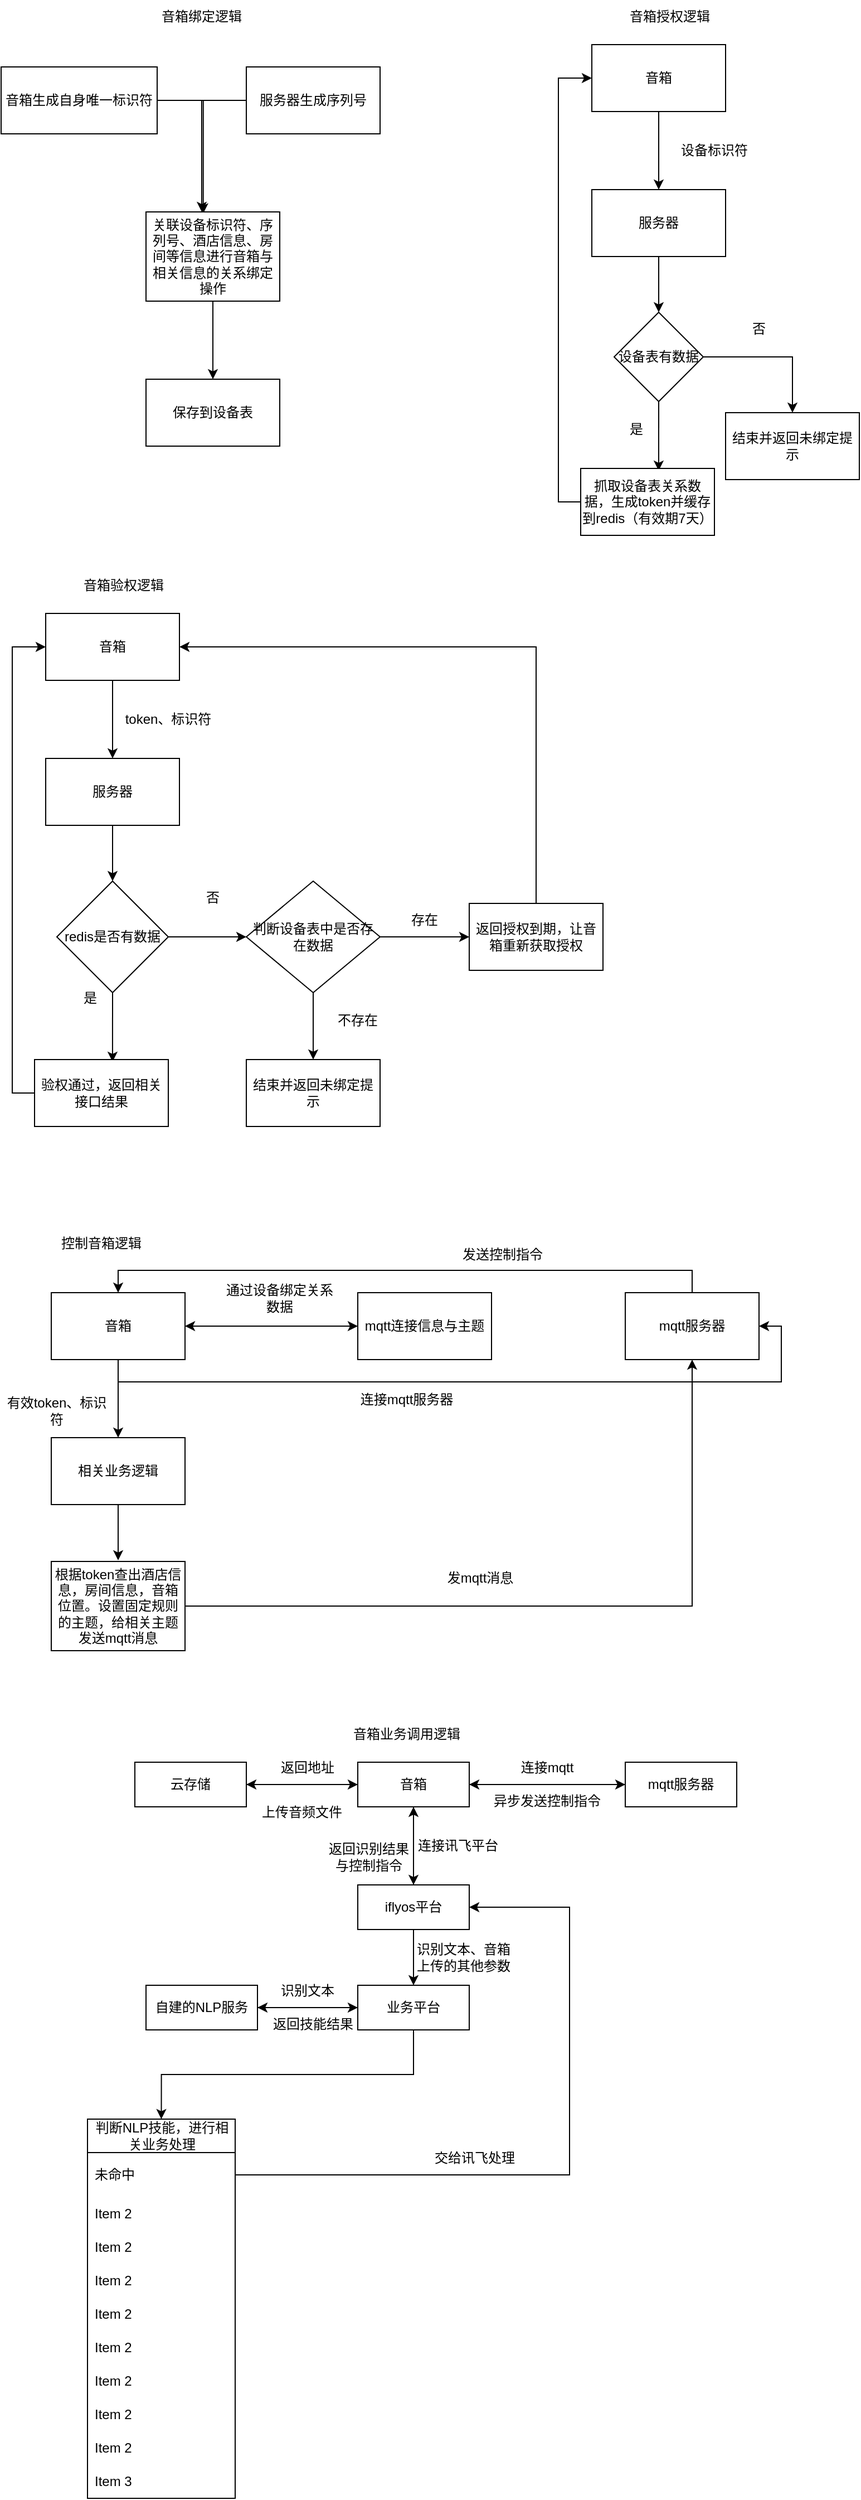 <mxfile version="21.3.2" type="github">
  <diagram name="第 1 页" id="clGc6oRm_TYFhicR0cFy">
    <mxGraphModel dx="1034" dy="438" grid="1" gridSize="10" guides="1" tooltips="1" connect="1" arrows="1" fold="1" page="1" pageScale="1" pageWidth="827" pageHeight="1169" math="0" shadow="0">
      <root>
        <mxCell id="0" />
        <mxCell id="1" parent="0" />
        <mxCell id="7qzEv4i43-7ld4pIVWmn-12" style="edgeStyle=orthogonalEdgeStyle;rounded=0;orthogonalLoop=1;jettySize=auto;html=1;exitX=1;exitY=0.5;exitDx=0;exitDy=0;entryX=0.428;entryY=0.017;entryDx=0;entryDy=0;entryPerimeter=0;" edge="1" parent="1" source="7qzEv4i43-7ld4pIVWmn-1" target="7qzEv4i43-7ld4pIVWmn-6">
          <mxGeometry relative="1" as="geometry" />
        </mxCell>
        <mxCell id="7qzEv4i43-7ld4pIVWmn-1" value="音箱生成自身唯一标识符" style="rounded=0;whiteSpace=wrap;html=1;" vertex="1" parent="1">
          <mxGeometry x="50" y="110" width="140" height="60" as="geometry" />
        </mxCell>
        <mxCell id="7qzEv4i43-7ld4pIVWmn-2" value="音箱绑定逻辑" style="text;html=1;strokeColor=none;fillColor=none;align=center;verticalAlign=middle;whiteSpace=wrap;rounded=0;" vertex="1" parent="1">
          <mxGeometry x="180" y="50" width="100" height="30" as="geometry" />
        </mxCell>
        <mxCell id="7qzEv4i43-7ld4pIVWmn-13" style="edgeStyle=orthogonalEdgeStyle;rounded=0;orthogonalLoop=1;jettySize=auto;html=1;exitX=0;exitY=0.5;exitDx=0;exitDy=0;entryX=0.417;entryY=0;entryDx=0;entryDy=0;entryPerimeter=0;" edge="1" parent="1" source="7qzEv4i43-7ld4pIVWmn-5" target="7qzEv4i43-7ld4pIVWmn-6">
          <mxGeometry relative="1" as="geometry" />
        </mxCell>
        <mxCell id="7qzEv4i43-7ld4pIVWmn-5" value="服务器生成序列号" style="rounded=0;whiteSpace=wrap;html=1;" vertex="1" parent="1">
          <mxGeometry x="270" y="110" width="120" height="60" as="geometry" />
        </mxCell>
        <mxCell id="7qzEv4i43-7ld4pIVWmn-26" style="edgeStyle=orthogonalEdgeStyle;rounded=0;orthogonalLoop=1;jettySize=auto;html=1;exitX=0.5;exitY=1;exitDx=0;exitDy=0;entryX=0.5;entryY=0;entryDx=0;entryDy=0;" edge="1" parent="1" source="7qzEv4i43-7ld4pIVWmn-6" target="7qzEv4i43-7ld4pIVWmn-25">
          <mxGeometry relative="1" as="geometry" />
        </mxCell>
        <mxCell id="7qzEv4i43-7ld4pIVWmn-6" value="关联设备标识符、序列号、酒店信息、房间等信息进行音箱与相关信息的关系绑定操作" style="rounded=0;whiteSpace=wrap;html=1;" vertex="1" parent="1">
          <mxGeometry x="180" y="240" width="120" height="80" as="geometry" />
        </mxCell>
        <mxCell id="7qzEv4i43-7ld4pIVWmn-16" value="音箱授权逻辑" style="text;html=1;strokeColor=none;fillColor=none;align=center;verticalAlign=middle;whiteSpace=wrap;rounded=0;" vertex="1" parent="1">
          <mxGeometry x="600" y="50" width="100" height="30" as="geometry" />
        </mxCell>
        <mxCell id="7qzEv4i43-7ld4pIVWmn-22" style="edgeStyle=orthogonalEdgeStyle;rounded=0;orthogonalLoop=1;jettySize=auto;html=1;exitX=0.5;exitY=1;exitDx=0;exitDy=0;entryX=0.5;entryY=0;entryDx=0;entryDy=0;" edge="1" parent="1" source="7qzEv4i43-7ld4pIVWmn-20" target="7qzEv4i43-7ld4pIVWmn-21">
          <mxGeometry relative="1" as="geometry" />
        </mxCell>
        <mxCell id="7qzEv4i43-7ld4pIVWmn-20" value="音箱" style="rounded=0;whiteSpace=wrap;html=1;" vertex="1" parent="1">
          <mxGeometry x="580" y="90" width="120" height="60" as="geometry" />
        </mxCell>
        <mxCell id="7qzEv4i43-7ld4pIVWmn-27" style="edgeStyle=orthogonalEdgeStyle;rounded=0;orthogonalLoop=1;jettySize=auto;html=1;exitX=0.5;exitY=1;exitDx=0;exitDy=0;entryX=0.5;entryY=0;entryDx=0;entryDy=0;" edge="1" parent="1" source="7qzEv4i43-7ld4pIVWmn-21" target="7qzEv4i43-7ld4pIVWmn-24">
          <mxGeometry relative="1" as="geometry" />
        </mxCell>
        <mxCell id="7qzEv4i43-7ld4pIVWmn-21" value="服务器" style="rounded=0;whiteSpace=wrap;html=1;" vertex="1" parent="1">
          <mxGeometry x="580" y="220" width="120" height="60" as="geometry" />
        </mxCell>
        <mxCell id="7qzEv4i43-7ld4pIVWmn-23" value="设备标识符" style="text;html=1;strokeColor=none;fillColor=none;align=center;verticalAlign=middle;whiteSpace=wrap;rounded=0;" vertex="1" parent="1">
          <mxGeometry x="640" y="170" width="100" height="30" as="geometry" />
        </mxCell>
        <mxCell id="7qzEv4i43-7ld4pIVWmn-30" style="edgeStyle=orthogonalEdgeStyle;rounded=0;orthogonalLoop=1;jettySize=auto;html=1;exitX=1;exitY=0.5;exitDx=0;exitDy=0;entryX=0.5;entryY=0;entryDx=0;entryDy=0;" edge="1" parent="1" source="7qzEv4i43-7ld4pIVWmn-24" target="7qzEv4i43-7ld4pIVWmn-29">
          <mxGeometry relative="1" as="geometry" />
        </mxCell>
        <mxCell id="7qzEv4i43-7ld4pIVWmn-35" style="edgeStyle=orthogonalEdgeStyle;rounded=0;orthogonalLoop=1;jettySize=auto;html=1;exitX=0.5;exitY=1;exitDx=0;exitDy=0;entryX=0.583;entryY=0.033;entryDx=0;entryDy=0;entryPerimeter=0;" edge="1" parent="1" source="7qzEv4i43-7ld4pIVWmn-24" target="7qzEv4i43-7ld4pIVWmn-33">
          <mxGeometry relative="1" as="geometry" />
        </mxCell>
        <mxCell id="7qzEv4i43-7ld4pIVWmn-24" value="设备表有数据" style="rhombus;whiteSpace=wrap;html=1;" vertex="1" parent="1">
          <mxGeometry x="600" y="330" width="80" height="80" as="geometry" />
        </mxCell>
        <mxCell id="7qzEv4i43-7ld4pIVWmn-25" value="保存到设备表" style="rounded=0;whiteSpace=wrap;html=1;" vertex="1" parent="1">
          <mxGeometry x="180" y="390" width="120" height="60" as="geometry" />
        </mxCell>
        <mxCell id="7qzEv4i43-7ld4pIVWmn-29" value="结束并返回未绑定提示" style="rounded=0;whiteSpace=wrap;html=1;" vertex="1" parent="1">
          <mxGeometry x="700" y="420" width="120" height="60" as="geometry" />
        </mxCell>
        <mxCell id="7qzEv4i43-7ld4pIVWmn-32" value="否" style="text;html=1;strokeColor=none;fillColor=none;align=center;verticalAlign=middle;whiteSpace=wrap;rounded=0;" vertex="1" parent="1">
          <mxGeometry x="680" y="330" width="100" height="30" as="geometry" />
        </mxCell>
        <mxCell id="7qzEv4i43-7ld4pIVWmn-34" style="edgeStyle=orthogonalEdgeStyle;rounded=0;orthogonalLoop=1;jettySize=auto;html=1;exitX=0;exitY=0.5;exitDx=0;exitDy=0;entryX=0;entryY=0.5;entryDx=0;entryDy=0;" edge="1" parent="1" source="7qzEv4i43-7ld4pIVWmn-33" target="7qzEv4i43-7ld4pIVWmn-20">
          <mxGeometry relative="1" as="geometry" />
        </mxCell>
        <mxCell id="7qzEv4i43-7ld4pIVWmn-33" value="抓取设备表关系数据，生成token并缓存到redis（有效期7天）" style="rounded=0;whiteSpace=wrap;html=1;" vertex="1" parent="1">
          <mxGeometry x="570" y="470" width="120" height="60" as="geometry" />
        </mxCell>
        <mxCell id="7qzEv4i43-7ld4pIVWmn-36" value="是" style="text;html=1;strokeColor=none;fillColor=none;align=center;verticalAlign=middle;whiteSpace=wrap;rounded=0;" vertex="1" parent="1">
          <mxGeometry x="570" y="420" width="100" height="30" as="geometry" />
        </mxCell>
        <mxCell id="7qzEv4i43-7ld4pIVWmn-37" value="音箱验权逻辑" style="text;html=1;strokeColor=none;fillColor=none;align=center;verticalAlign=middle;whiteSpace=wrap;rounded=0;" vertex="1" parent="1">
          <mxGeometry x="110" y="560" width="100" height="30" as="geometry" />
        </mxCell>
        <mxCell id="7qzEv4i43-7ld4pIVWmn-38" style="edgeStyle=orthogonalEdgeStyle;rounded=0;orthogonalLoop=1;jettySize=auto;html=1;exitX=0.5;exitY=1;exitDx=0;exitDy=0;entryX=0.5;entryY=0;entryDx=0;entryDy=0;" edge="1" parent="1" source="7qzEv4i43-7ld4pIVWmn-39" target="7qzEv4i43-7ld4pIVWmn-41">
          <mxGeometry relative="1" as="geometry" />
        </mxCell>
        <mxCell id="7qzEv4i43-7ld4pIVWmn-39" value="音箱" style="rounded=0;whiteSpace=wrap;html=1;" vertex="1" parent="1">
          <mxGeometry x="90" y="600" width="120" height="60" as="geometry" />
        </mxCell>
        <mxCell id="7qzEv4i43-7ld4pIVWmn-40" style="edgeStyle=orthogonalEdgeStyle;rounded=0;orthogonalLoop=1;jettySize=auto;html=1;exitX=0.5;exitY=1;exitDx=0;exitDy=0;entryX=0.5;entryY=0;entryDx=0;entryDy=0;" edge="1" parent="1" source="7qzEv4i43-7ld4pIVWmn-41" target="7qzEv4i43-7ld4pIVWmn-45">
          <mxGeometry relative="1" as="geometry" />
        </mxCell>
        <mxCell id="7qzEv4i43-7ld4pIVWmn-41" value="服务器" style="rounded=0;whiteSpace=wrap;html=1;" vertex="1" parent="1">
          <mxGeometry x="90" y="730" width="120" height="60" as="geometry" />
        </mxCell>
        <mxCell id="7qzEv4i43-7ld4pIVWmn-42" value="token、标识符" style="text;html=1;strokeColor=none;fillColor=none;align=center;verticalAlign=middle;whiteSpace=wrap;rounded=0;" vertex="1" parent="1">
          <mxGeometry x="150" y="680" width="100" height="30" as="geometry" />
        </mxCell>
        <mxCell id="7qzEv4i43-7ld4pIVWmn-44" style="edgeStyle=orthogonalEdgeStyle;rounded=0;orthogonalLoop=1;jettySize=auto;html=1;exitX=0.5;exitY=1;exitDx=0;exitDy=0;entryX=0.583;entryY=0.033;entryDx=0;entryDy=0;entryPerimeter=0;" edge="1" parent="1" source="7qzEv4i43-7ld4pIVWmn-45" target="7qzEv4i43-7ld4pIVWmn-49">
          <mxGeometry relative="1" as="geometry" />
        </mxCell>
        <mxCell id="7qzEv4i43-7ld4pIVWmn-52" style="edgeStyle=orthogonalEdgeStyle;rounded=0;orthogonalLoop=1;jettySize=auto;html=1;exitX=1;exitY=0.5;exitDx=0;exitDy=0;entryX=0;entryY=0.5;entryDx=0;entryDy=0;" edge="1" parent="1" source="7qzEv4i43-7ld4pIVWmn-45" target="7qzEv4i43-7ld4pIVWmn-51">
          <mxGeometry relative="1" as="geometry" />
        </mxCell>
        <mxCell id="7qzEv4i43-7ld4pIVWmn-45" value="redis是否有数据" style="rhombus;whiteSpace=wrap;html=1;" vertex="1" parent="1">
          <mxGeometry x="100" y="840" width="100" height="100" as="geometry" />
        </mxCell>
        <mxCell id="7qzEv4i43-7ld4pIVWmn-47" value="否" style="text;html=1;strokeColor=none;fillColor=none;align=center;verticalAlign=middle;whiteSpace=wrap;rounded=0;" vertex="1" parent="1">
          <mxGeometry x="190" y="840" width="100" height="30" as="geometry" />
        </mxCell>
        <mxCell id="7qzEv4i43-7ld4pIVWmn-48" style="edgeStyle=orthogonalEdgeStyle;rounded=0;orthogonalLoop=1;jettySize=auto;html=1;exitX=0;exitY=0.5;exitDx=0;exitDy=0;entryX=0;entryY=0.5;entryDx=0;entryDy=0;" edge="1" parent="1" source="7qzEv4i43-7ld4pIVWmn-49" target="7qzEv4i43-7ld4pIVWmn-39">
          <mxGeometry relative="1" as="geometry" />
        </mxCell>
        <mxCell id="7qzEv4i43-7ld4pIVWmn-49" value="验权通过，返回相关接口结果" style="rounded=0;whiteSpace=wrap;html=1;" vertex="1" parent="1">
          <mxGeometry x="80" y="1000" width="120" height="60" as="geometry" />
        </mxCell>
        <mxCell id="7qzEv4i43-7ld4pIVWmn-50" value="是" style="text;html=1;strokeColor=none;fillColor=none;align=center;verticalAlign=middle;whiteSpace=wrap;rounded=0;" vertex="1" parent="1">
          <mxGeometry x="80" y="930" width="100" height="30" as="geometry" />
        </mxCell>
        <mxCell id="7qzEv4i43-7ld4pIVWmn-54" style="edgeStyle=orthogonalEdgeStyle;rounded=0;orthogonalLoop=1;jettySize=auto;html=1;exitX=1;exitY=0.5;exitDx=0;exitDy=0;entryX=0;entryY=0.5;entryDx=0;entryDy=0;" edge="1" parent="1" source="7qzEv4i43-7ld4pIVWmn-51" target="7qzEv4i43-7ld4pIVWmn-53">
          <mxGeometry relative="1" as="geometry" />
        </mxCell>
        <mxCell id="7qzEv4i43-7ld4pIVWmn-61" style="edgeStyle=orthogonalEdgeStyle;rounded=0;orthogonalLoop=1;jettySize=auto;html=1;exitX=0.5;exitY=1;exitDx=0;exitDy=0;" edge="1" parent="1" source="7qzEv4i43-7ld4pIVWmn-51" target="7qzEv4i43-7ld4pIVWmn-60">
          <mxGeometry relative="1" as="geometry" />
        </mxCell>
        <mxCell id="7qzEv4i43-7ld4pIVWmn-51" value="判断设备表中是否存在数据" style="rhombus;whiteSpace=wrap;html=1;" vertex="1" parent="1">
          <mxGeometry x="270" y="840" width="120" height="100" as="geometry" />
        </mxCell>
        <mxCell id="7qzEv4i43-7ld4pIVWmn-58" style="edgeStyle=orthogonalEdgeStyle;rounded=0;orthogonalLoop=1;jettySize=auto;html=1;exitX=0.5;exitY=0;exitDx=0;exitDy=0;entryX=1;entryY=0.5;entryDx=0;entryDy=0;" edge="1" parent="1" source="7qzEv4i43-7ld4pIVWmn-53" target="7qzEv4i43-7ld4pIVWmn-39">
          <mxGeometry relative="1" as="geometry" />
        </mxCell>
        <mxCell id="7qzEv4i43-7ld4pIVWmn-53" value="返回授权到期，让音箱重新获取授权" style="rounded=0;whiteSpace=wrap;html=1;" vertex="1" parent="1">
          <mxGeometry x="470" y="860" width="120" height="60" as="geometry" />
        </mxCell>
        <mxCell id="7qzEv4i43-7ld4pIVWmn-55" value="存在" style="text;html=1;strokeColor=none;fillColor=none;align=center;verticalAlign=middle;whiteSpace=wrap;rounded=0;" vertex="1" parent="1">
          <mxGeometry x="380" y="860" width="100" height="30" as="geometry" />
        </mxCell>
        <mxCell id="7qzEv4i43-7ld4pIVWmn-60" value="结束并返回未绑定提示" style="rounded=0;whiteSpace=wrap;html=1;" vertex="1" parent="1">
          <mxGeometry x="270" y="1000" width="120" height="60" as="geometry" />
        </mxCell>
        <mxCell id="7qzEv4i43-7ld4pIVWmn-62" value="不存在" style="text;html=1;strokeColor=none;fillColor=none;align=center;verticalAlign=middle;whiteSpace=wrap;rounded=0;" vertex="1" parent="1">
          <mxGeometry x="320" y="950" width="100" height="30" as="geometry" />
        </mxCell>
        <mxCell id="7qzEv4i43-7ld4pIVWmn-63" value="控制音箱逻辑" style="text;html=1;strokeColor=none;fillColor=none;align=center;verticalAlign=middle;whiteSpace=wrap;rounded=0;" vertex="1" parent="1">
          <mxGeometry x="50" y="1150" width="180" height="30" as="geometry" />
        </mxCell>
        <mxCell id="7qzEv4i43-7ld4pIVWmn-64" style="edgeStyle=orthogonalEdgeStyle;rounded=0;orthogonalLoop=1;jettySize=auto;html=1;exitX=0.5;exitY=1;exitDx=0;exitDy=0;entryX=0.5;entryY=0;entryDx=0;entryDy=0;" edge="1" parent="1" source="7qzEv4i43-7ld4pIVWmn-65" target="7qzEv4i43-7ld4pIVWmn-67">
          <mxGeometry relative="1" as="geometry" />
        </mxCell>
        <mxCell id="7qzEv4i43-7ld4pIVWmn-85" style="edgeStyle=orthogonalEdgeStyle;rounded=0;orthogonalLoop=1;jettySize=auto;html=1;exitX=1;exitY=0.5;exitDx=0;exitDy=0;entryX=0;entryY=0.5;entryDx=0;entryDy=0;" edge="1" parent="1" source="7qzEv4i43-7ld4pIVWmn-65" target="7qzEv4i43-7ld4pIVWmn-84">
          <mxGeometry relative="1" as="geometry" />
        </mxCell>
        <mxCell id="7qzEv4i43-7ld4pIVWmn-95" style="edgeStyle=orthogonalEdgeStyle;rounded=0;orthogonalLoop=1;jettySize=auto;html=1;exitX=0.5;exitY=1;exitDx=0;exitDy=0;entryX=1;entryY=0.5;entryDx=0;entryDy=0;" edge="1" parent="1" source="7qzEv4i43-7ld4pIVWmn-65" target="7qzEv4i43-7ld4pIVWmn-88">
          <mxGeometry relative="1" as="geometry" />
        </mxCell>
        <mxCell id="7qzEv4i43-7ld4pIVWmn-65" value="音箱" style="rounded=0;whiteSpace=wrap;html=1;" vertex="1" parent="1">
          <mxGeometry x="95" y="1209" width="120" height="60" as="geometry" />
        </mxCell>
        <mxCell id="7qzEv4i43-7ld4pIVWmn-66" style="edgeStyle=orthogonalEdgeStyle;rounded=0;orthogonalLoop=1;jettySize=auto;html=1;exitX=0.5;exitY=1;exitDx=0;exitDy=0;entryX=0.5;entryY=0;entryDx=0;entryDy=0;" edge="1" parent="1" source="7qzEv4i43-7ld4pIVWmn-67">
          <mxGeometry relative="1" as="geometry">
            <mxPoint x="155" y="1449" as="targetPoint" />
          </mxGeometry>
        </mxCell>
        <mxCell id="7qzEv4i43-7ld4pIVWmn-67" value="相关业务逻辑" style="rounded=0;whiteSpace=wrap;html=1;" vertex="1" parent="1">
          <mxGeometry x="95" y="1339" width="120" height="60" as="geometry" />
        </mxCell>
        <mxCell id="7qzEv4i43-7ld4pIVWmn-68" value="有效token、标识符" style="text;html=1;strokeColor=none;fillColor=none;align=center;verticalAlign=middle;whiteSpace=wrap;rounded=0;" vertex="1" parent="1">
          <mxGeometry x="50" y="1300" width="100" height="30" as="geometry" />
        </mxCell>
        <mxCell id="7qzEv4i43-7ld4pIVWmn-86" style="edgeStyle=orthogonalEdgeStyle;rounded=0;orthogonalLoop=1;jettySize=auto;html=1;exitX=0;exitY=0.5;exitDx=0;exitDy=0;entryX=1;entryY=0.5;entryDx=0;entryDy=0;" edge="1" parent="1" source="7qzEv4i43-7ld4pIVWmn-84" target="7qzEv4i43-7ld4pIVWmn-65">
          <mxGeometry relative="1" as="geometry" />
        </mxCell>
        <mxCell id="7qzEv4i43-7ld4pIVWmn-84" value="mqtt连接信息与主题" style="rounded=0;whiteSpace=wrap;html=1;" vertex="1" parent="1">
          <mxGeometry x="370" y="1209" width="120" height="60" as="geometry" />
        </mxCell>
        <mxCell id="7qzEv4i43-7ld4pIVWmn-87" value="通过设备绑定关系数据" style="text;html=1;strokeColor=none;fillColor=none;align=center;verticalAlign=middle;whiteSpace=wrap;rounded=0;" vertex="1" parent="1">
          <mxGeometry x="250" y="1199" width="100" height="30" as="geometry" />
        </mxCell>
        <mxCell id="7qzEv4i43-7ld4pIVWmn-92" style="edgeStyle=orthogonalEdgeStyle;rounded=0;orthogonalLoop=1;jettySize=auto;html=1;exitX=0.5;exitY=0;exitDx=0;exitDy=0;entryX=0.5;entryY=0;entryDx=0;entryDy=0;" edge="1" parent="1" source="7qzEv4i43-7ld4pIVWmn-88" target="7qzEv4i43-7ld4pIVWmn-65">
          <mxGeometry relative="1" as="geometry" />
        </mxCell>
        <mxCell id="7qzEv4i43-7ld4pIVWmn-88" value="mqtt服务器" style="rounded=0;whiteSpace=wrap;html=1;" vertex="1" parent="1">
          <mxGeometry x="610" y="1209" width="120" height="60" as="geometry" />
        </mxCell>
        <mxCell id="7qzEv4i43-7ld4pIVWmn-90" style="edgeStyle=orthogonalEdgeStyle;rounded=0;orthogonalLoop=1;jettySize=auto;html=1;exitX=1;exitY=0.5;exitDx=0;exitDy=0;entryX=0.5;entryY=1;entryDx=0;entryDy=0;" edge="1" parent="1" source="7qzEv4i43-7ld4pIVWmn-89" target="7qzEv4i43-7ld4pIVWmn-88">
          <mxGeometry relative="1" as="geometry" />
        </mxCell>
        <mxCell id="7qzEv4i43-7ld4pIVWmn-89" value="根据token查出酒店信息，房间信息，音箱位置。设置固定规则的主题，给相关主题发送mqtt消息" style="rounded=0;whiteSpace=wrap;html=1;" vertex="1" parent="1">
          <mxGeometry x="95" y="1450" width="120" height="80" as="geometry" />
        </mxCell>
        <mxCell id="7qzEv4i43-7ld4pIVWmn-91" value="发mqtt消息" style="text;html=1;strokeColor=none;fillColor=none;align=center;verticalAlign=middle;whiteSpace=wrap;rounded=0;" vertex="1" parent="1">
          <mxGeometry x="430" y="1450" width="100" height="30" as="geometry" />
        </mxCell>
        <mxCell id="7qzEv4i43-7ld4pIVWmn-94" value="发送控制指令" style="text;html=1;strokeColor=none;fillColor=none;align=center;verticalAlign=middle;whiteSpace=wrap;rounded=0;" vertex="1" parent="1">
          <mxGeometry x="410" y="1160" width="180" height="30" as="geometry" />
        </mxCell>
        <mxCell id="7qzEv4i43-7ld4pIVWmn-96" value="连接mqtt服务器" style="text;html=1;strokeColor=none;fillColor=none;align=center;verticalAlign=middle;whiteSpace=wrap;rounded=0;" vertex="1" parent="1">
          <mxGeometry x="324" y="1290" width="180" height="30" as="geometry" />
        </mxCell>
        <mxCell id="7qzEv4i43-7ld4pIVWmn-97" value="音箱业务调用逻辑" style="text;html=1;strokeColor=none;fillColor=none;align=center;verticalAlign=middle;whiteSpace=wrap;rounded=0;" vertex="1" parent="1">
          <mxGeometry x="324" y="1590" width="180" height="30" as="geometry" />
        </mxCell>
        <mxCell id="7qzEv4i43-7ld4pIVWmn-110" style="edgeStyle=orthogonalEdgeStyle;rounded=0;orthogonalLoop=1;jettySize=auto;html=1;exitX=0;exitY=0.5;exitDx=0;exitDy=0;" edge="1" parent="1" source="7qzEv4i43-7ld4pIVWmn-98" target="7qzEv4i43-7ld4pIVWmn-103">
          <mxGeometry relative="1" as="geometry" />
        </mxCell>
        <mxCell id="7qzEv4i43-7ld4pIVWmn-116" style="edgeStyle=orthogonalEdgeStyle;rounded=0;orthogonalLoop=1;jettySize=auto;html=1;entryX=0.5;entryY=0;entryDx=0;entryDy=0;" edge="1" parent="1" source="7qzEv4i43-7ld4pIVWmn-98" target="7qzEv4i43-7ld4pIVWmn-101">
          <mxGeometry relative="1" as="geometry" />
        </mxCell>
        <mxCell id="7qzEv4i43-7ld4pIVWmn-139" style="edgeStyle=orthogonalEdgeStyle;rounded=0;orthogonalLoop=1;jettySize=auto;html=1;exitX=1;exitY=0.5;exitDx=0;exitDy=0;" edge="1" parent="1" source="7qzEv4i43-7ld4pIVWmn-98" target="7qzEv4i43-7ld4pIVWmn-138">
          <mxGeometry relative="1" as="geometry" />
        </mxCell>
        <mxCell id="7qzEv4i43-7ld4pIVWmn-98" value="音箱" style="rounded=0;whiteSpace=wrap;html=1;" vertex="1" parent="1">
          <mxGeometry x="370" y="1630" width="100" height="40" as="geometry" />
        </mxCell>
        <mxCell id="7qzEv4i43-7ld4pIVWmn-121" style="edgeStyle=orthogonalEdgeStyle;rounded=0;orthogonalLoop=1;jettySize=auto;html=1;exitX=0.5;exitY=1;exitDx=0;exitDy=0;entryX=0.5;entryY=0;entryDx=0;entryDy=0;" edge="1" parent="1" source="7qzEv4i43-7ld4pIVWmn-101" target="7qzEv4i43-7ld4pIVWmn-120">
          <mxGeometry relative="1" as="geometry" />
        </mxCell>
        <mxCell id="7qzEv4i43-7ld4pIVWmn-162" style="edgeStyle=orthogonalEdgeStyle;rounded=0;orthogonalLoop=1;jettySize=auto;html=1;exitX=0.5;exitY=0;exitDx=0;exitDy=0;entryX=0.5;entryY=1;entryDx=0;entryDy=0;" edge="1" parent="1" source="7qzEv4i43-7ld4pIVWmn-101" target="7qzEv4i43-7ld4pIVWmn-98">
          <mxGeometry relative="1" as="geometry" />
        </mxCell>
        <mxCell id="7qzEv4i43-7ld4pIVWmn-101" value="iflyos平台" style="rounded=0;whiteSpace=wrap;html=1;" vertex="1" parent="1">
          <mxGeometry x="370" y="1740" width="100" height="40" as="geometry" />
        </mxCell>
        <mxCell id="7qzEv4i43-7ld4pIVWmn-113" style="edgeStyle=orthogonalEdgeStyle;rounded=0;orthogonalLoop=1;jettySize=auto;html=1;exitX=1;exitY=0.5;exitDx=0;exitDy=0;" edge="1" parent="1" source="7qzEv4i43-7ld4pIVWmn-103" target="7qzEv4i43-7ld4pIVWmn-98">
          <mxGeometry relative="1" as="geometry" />
        </mxCell>
        <mxCell id="7qzEv4i43-7ld4pIVWmn-103" value="云存储" style="rounded=0;whiteSpace=wrap;html=1;" vertex="1" parent="1">
          <mxGeometry x="170" y="1630" width="100" height="40" as="geometry" />
        </mxCell>
        <mxCell id="7qzEv4i43-7ld4pIVWmn-104" value="连接讯飞平台" style="text;html=1;strokeColor=none;fillColor=none;align=center;verticalAlign=middle;whiteSpace=wrap;rounded=0;" vertex="1" parent="1">
          <mxGeometry x="420" y="1690" width="80" height="30" as="geometry" />
        </mxCell>
        <mxCell id="7qzEv4i43-7ld4pIVWmn-111" value="上传音频文件" style="text;html=1;strokeColor=none;fillColor=none;align=center;verticalAlign=middle;whiteSpace=wrap;rounded=0;" vertex="1" parent="1">
          <mxGeometry x="270" y="1660" width="100" height="30" as="geometry" />
        </mxCell>
        <mxCell id="7qzEv4i43-7ld4pIVWmn-114" value="返回地址" style="text;html=1;strokeColor=none;fillColor=none;align=center;verticalAlign=middle;whiteSpace=wrap;rounded=0;" vertex="1" parent="1">
          <mxGeometry x="280" y="1620" width="90" height="30" as="geometry" />
        </mxCell>
        <mxCell id="7qzEv4i43-7ld4pIVWmn-119" value="识别文本、音箱上传的其他参数" style="text;html=1;strokeColor=none;fillColor=none;align=center;verticalAlign=middle;whiteSpace=wrap;rounded=0;" vertex="1" parent="1">
          <mxGeometry x="420" y="1790" width="90" height="30" as="geometry" />
        </mxCell>
        <mxCell id="7qzEv4i43-7ld4pIVWmn-123" style="edgeStyle=orthogonalEdgeStyle;rounded=0;orthogonalLoop=1;jettySize=auto;html=1;exitX=0;exitY=0.5;exitDx=0;exitDy=0;entryX=1;entryY=0.5;entryDx=0;entryDy=0;" edge="1" parent="1" source="7qzEv4i43-7ld4pIVWmn-120" target="7qzEv4i43-7ld4pIVWmn-122">
          <mxGeometry relative="1" as="geometry" />
        </mxCell>
        <mxCell id="7qzEv4i43-7ld4pIVWmn-150" style="edgeStyle=orthogonalEdgeStyle;rounded=0;orthogonalLoop=1;jettySize=auto;html=1;exitX=0.5;exitY=1;exitDx=0;exitDy=0;entryX=0.5;entryY=0;entryDx=0;entryDy=0;" edge="1" parent="1" source="7qzEv4i43-7ld4pIVWmn-120" target="7qzEv4i43-7ld4pIVWmn-130">
          <mxGeometry relative="1" as="geometry" />
        </mxCell>
        <mxCell id="7qzEv4i43-7ld4pIVWmn-120" value="业务平台" style="rounded=0;whiteSpace=wrap;html=1;" vertex="1" parent="1">
          <mxGeometry x="370" y="1830" width="100" height="40" as="geometry" />
        </mxCell>
        <mxCell id="7qzEv4i43-7ld4pIVWmn-124" style="edgeStyle=orthogonalEdgeStyle;rounded=0;orthogonalLoop=1;jettySize=auto;html=1;exitX=1;exitY=0.5;exitDx=0;exitDy=0;entryX=0;entryY=0.5;entryDx=0;entryDy=0;" edge="1" parent="1" source="7qzEv4i43-7ld4pIVWmn-122" target="7qzEv4i43-7ld4pIVWmn-120">
          <mxGeometry relative="1" as="geometry" />
        </mxCell>
        <mxCell id="7qzEv4i43-7ld4pIVWmn-122" value="自建的NLP服务" style="rounded=0;whiteSpace=wrap;html=1;" vertex="1" parent="1">
          <mxGeometry x="180" y="1830" width="100" height="40" as="geometry" />
        </mxCell>
        <mxCell id="7qzEv4i43-7ld4pIVWmn-125" value="识别文本" style="text;html=1;strokeColor=none;fillColor=none;align=center;verticalAlign=middle;whiteSpace=wrap;rounded=0;" vertex="1" parent="1">
          <mxGeometry x="285" y="1820" width="80" height="30" as="geometry" />
        </mxCell>
        <mxCell id="7qzEv4i43-7ld4pIVWmn-126" value="返回技能结果" style="text;html=1;strokeColor=none;fillColor=none;align=center;verticalAlign=middle;whiteSpace=wrap;rounded=0;" vertex="1" parent="1">
          <mxGeometry x="290" y="1850" width="80" height="30" as="geometry" />
        </mxCell>
        <mxCell id="7qzEv4i43-7ld4pIVWmn-130" value="判断NLP技能，进行相关业务处理" style="swimlane;fontStyle=0;childLayout=stackLayout;horizontal=1;startSize=30;horizontalStack=0;resizeParent=1;resizeParentMax=0;resizeLast=0;collapsible=1;marginBottom=0;whiteSpace=wrap;html=1;" vertex="1" parent="1">
          <mxGeometry x="127.5" y="1950" width="132.5" height="340" as="geometry">
            <mxRectangle x="240" y="1930" width="60" height="30" as="alternateBounds" />
          </mxGeometry>
        </mxCell>
        <mxCell id="7qzEv4i43-7ld4pIVWmn-131" value="未命中" style="text;strokeColor=none;fillColor=none;align=left;verticalAlign=middle;spacingLeft=4;spacingRight=4;overflow=hidden;points=[[0,0.5],[1,0.5]];portConstraint=eastwest;rotatable=0;whiteSpace=wrap;html=1;" vertex="1" parent="7qzEv4i43-7ld4pIVWmn-130">
          <mxGeometry y="30" width="132.5" height="40" as="geometry" />
        </mxCell>
        <mxCell id="7qzEv4i43-7ld4pIVWmn-156" value="Item 2" style="text;strokeColor=none;fillColor=none;align=left;verticalAlign=middle;spacingLeft=4;spacingRight=4;overflow=hidden;points=[[0,0.5],[1,0.5]];portConstraint=eastwest;rotatable=0;whiteSpace=wrap;html=1;" vertex="1" parent="7qzEv4i43-7ld4pIVWmn-130">
          <mxGeometry y="70" width="132.5" height="30" as="geometry" />
        </mxCell>
        <mxCell id="7qzEv4i43-7ld4pIVWmn-155" value="Item 2" style="text;strokeColor=none;fillColor=none;align=left;verticalAlign=middle;spacingLeft=4;spacingRight=4;overflow=hidden;points=[[0,0.5],[1,0.5]];portConstraint=eastwest;rotatable=0;whiteSpace=wrap;html=1;" vertex="1" parent="7qzEv4i43-7ld4pIVWmn-130">
          <mxGeometry y="100" width="132.5" height="30" as="geometry" />
        </mxCell>
        <mxCell id="7qzEv4i43-7ld4pIVWmn-157" value="Item 2" style="text;strokeColor=none;fillColor=none;align=left;verticalAlign=middle;spacingLeft=4;spacingRight=4;overflow=hidden;points=[[0,0.5],[1,0.5]];portConstraint=eastwest;rotatable=0;whiteSpace=wrap;html=1;" vertex="1" parent="7qzEv4i43-7ld4pIVWmn-130">
          <mxGeometry y="130" width="132.5" height="30" as="geometry" />
        </mxCell>
        <mxCell id="7qzEv4i43-7ld4pIVWmn-154" value="Item 2" style="text;strokeColor=none;fillColor=none;align=left;verticalAlign=middle;spacingLeft=4;spacingRight=4;overflow=hidden;points=[[0,0.5],[1,0.5]];portConstraint=eastwest;rotatable=0;whiteSpace=wrap;html=1;" vertex="1" parent="7qzEv4i43-7ld4pIVWmn-130">
          <mxGeometry y="160" width="132.5" height="30" as="geometry" />
        </mxCell>
        <mxCell id="7qzEv4i43-7ld4pIVWmn-153" value="Item 2" style="text;strokeColor=none;fillColor=none;align=left;verticalAlign=middle;spacingLeft=4;spacingRight=4;overflow=hidden;points=[[0,0.5],[1,0.5]];portConstraint=eastwest;rotatable=0;whiteSpace=wrap;html=1;" vertex="1" parent="7qzEv4i43-7ld4pIVWmn-130">
          <mxGeometry y="190" width="132.5" height="30" as="geometry" />
        </mxCell>
        <mxCell id="7qzEv4i43-7ld4pIVWmn-152" value="Item 2" style="text;strokeColor=none;fillColor=none;align=left;verticalAlign=middle;spacingLeft=4;spacingRight=4;overflow=hidden;points=[[0,0.5],[1,0.5]];portConstraint=eastwest;rotatable=0;whiteSpace=wrap;html=1;" vertex="1" parent="7qzEv4i43-7ld4pIVWmn-130">
          <mxGeometry y="220" width="132.5" height="30" as="geometry" />
        </mxCell>
        <mxCell id="7qzEv4i43-7ld4pIVWmn-151" value="Item 2" style="text;strokeColor=none;fillColor=none;align=left;verticalAlign=middle;spacingLeft=4;spacingRight=4;overflow=hidden;points=[[0,0.5],[1,0.5]];portConstraint=eastwest;rotatable=0;whiteSpace=wrap;html=1;" vertex="1" parent="7qzEv4i43-7ld4pIVWmn-130">
          <mxGeometry y="250" width="132.5" height="30" as="geometry" />
        </mxCell>
        <mxCell id="7qzEv4i43-7ld4pIVWmn-132" value="Item 2" style="text;strokeColor=none;fillColor=none;align=left;verticalAlign=middle;spacingLeft=4;spacingRight=4;overflow=hidden;points=[[0,0.5],[1,0.5]];portConstraint=eastwest;rotatable=0;whiteSpace=wrap;html=1;" vertex="1" parent="7qzEv4i43-7ld4pIVWmn-130">
          <mxGeometry y="280" width="132.5" height="30" as="geometry" />
        </mxCell>
        <mxCell id="7qzEv4i43-7ld4pIVWmn-133" value="Item 3" style="text;strokeColor=none;fillColor=none;align=left;verticalAlign=middle;spacingLeft=4;spacingRight=4;overflow=hidden;points=[[0,0.5],[1,0.5]];portConstraint=eastwest;rotatable=0;whiteSpace=wrap;html=1;" vertex="1" parent="7qzEv4i43-7ld4pIVWmn-130">
          <mxGeometry y="310" width="132.5" height="30" as="geometry" />
        </mxCell>
        <mxCell id="7qzEv4i43-7ld4pIVWmn-165" style="edgeStyle=orthogonalEdgeStyle;rounded=0;orthogonalLoop=1;jettySize=auto;html=1;exitX=0;exitY=0.5;exitDx=0;exitDy=0;entryX=1;entryY=0.5;entryDx=0;entryDy=0;" edge="1" parent="1" source="7qzEv4i43-7ld4pIVWmn-138" target="7qzEv4i43-7ld4pIVWmn-98">
          <mxGeometry relative="1" as="geometry" />
        </mxCell>
        <mxCell id="7qzEv4i43-7ld4pIVWmn-138" value="mqtt服务器" style="rounded=0;whiteSpace=wrap;html=1;" vertex="1" parent="1">
          <mxGeometry x="610" y="1630" width="100" height="40" as="geometry" />
        </mxCell>
        <mxCell id="7qzEv4i43-7ld4pIVWmn-140" value="连接mqtt" style="text;html=1;strokeColor=none;fillColor=none;align=center;verticalAlign=middle;whiteSpace=wrap;rounded=0;" vertex="1" parent="1">
          <mxGeometry x="500" y="1620" width="80" height="30" as="geometry" />
        </mxCell>
        <mxCell id="7qzEv4i43-7ld4pIVWmn-159" value="交给讯飞处理" style="text;html=1;strokeColor=none;fillColor=none;align=center;verticalAlign=middle;whiteSpace=wrap;rounded=0;" vertex="1" parent="1">
          <mxGeometry x="430" y="1970" width="90" height="30" as="geometry" />
        </mxCell>
        <mxCell id="7qzEv4i43-7ld4pIVWmn-160" style="edgeStyle=orthogonalEdgeStyle;rounded=0;orthogonalLoop=1;jettySize=auto;html=1;exitX=1;exitY=0.5;exitDx=0;exitDy=0;entryX=1;entryY=0.5;entryDx=0;entryDy=0;" edge="1" parent="1" source="7qzEv4i43-7ld4pIVWmn-131" target="7qzEv4i43-7ld4pIVWmn-101">
          <mxGeometry relative="1" as="geometry">
            <Array as="points">
              <mxPoint x="560" y="2000" />
              <mxPoint x="560" y="1760" />
            </Array>
          </mxGeometry>
        </mxCell>
        <mxCell id="7qzEv4i43-7ld4pIVWmn-163" value="返回识别结果与控制指令" style="text;html=1;strokeColor=none;fillColor=none;align=center;verticalAlign=middle;whiteSpace=wrap;rounded=0;" vertex="1" parent="1">
          <mxGeometry x="340" y="1700" width="80" height="30" as="geometry" />
        </mxCell>
        <mxCell id="7qzEv4i43-7ld4pIVWmn-166" value="异步发送控制指令" style="text;html=1;strokeColor=none;fillColor=none;align=center;verticalAlign=middle;whiteSpace=wrap;rounded=0;" vertex="1" parent="1">
          <mxGeometry x="490" y="1650" width="100" height="30" as="geometry" />
        </mxCell>
      </root>
    </mxGraphModel>
  </diagram>
</mxfile>
